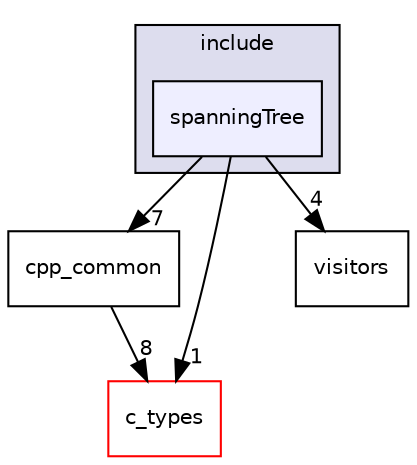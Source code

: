 digraph "spanningTree" {
  compound=true
  node [ fontsize="10", fontname="Helvetica"];
  edge [ labelfontsize="10", labelfontname="Helvetica"];
  subgraph clusterdir_d828925fd371daeaa4c854aa07a3082a {
    graph [ bgcolor="#ddddee", pencolor="black", label="include" fontname="Helvetica", fontsize="10", URL="dir_d828925fd371daeaa4c854aa07a3082a.html"]
  dir_4dbd8daaa22a45cfec1d089339fb3644 [shape=box, label="spanningTree", style="filled", fillcolor="#eeeeff", pencolor="black", URL="dir_4dbd8daaa22a45cfec1d089339fb3644.html"];
  }
  dir_57c48c3ae7e9c811acaf538a4ef189c4 [shape=box label="cpp_common" URL="dir_57c48c3ae7e9c811acaf538a4ef189c4.html"];
  dir_381fbd6f4991b01d7f9af0ca809d871e [shape=box label="c_types" fillcolor="white" style="filled" color="red" URL="dir_381fbd6f4991b01d7f9af0ca809d871e.html"];
  dir_400f8fb2bb2f639002e55bd282809a2d [shape=box label="visitors" URL="dir_400f8fb2bb2f639002e55bd282809a2d.html"];
  dir_57c48c3ae7e9c811acaf538a4ef189c4->dir_381fbd6f4991b01d7f9af0ca809d871e [headlabel="8", labeldistance=1.5 headhref="dir_000019_000048.html"];
  dir_4dbd8daaa22a45cfec1d089339fb3644->dir_57c48c3ae7e9c811acaf538a4ef189c4 [headlabel="7", labeldistance=1.5 headhref="dir_000052_000019.html"];
  dir_4dbd8daaa22a45cfec1d089339fb3644->dir_381fbd6f4991b01d7f9af0ca809d871e [headlabel="1", labeldistance=1.5 headhref="dir_000052_000048.html"];
  dir_4dbd8daaa22a45cfec1d089339fb3644->dir_400f8fb2bb2f639002e55bd282809a2d [headlabel="4", labeldistance=1.5 headhref="dir_000052_000053.html"];
}

